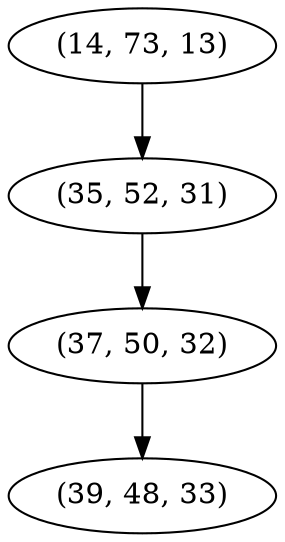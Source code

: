 digraph tree {
    "(14, 73, 13)";
    "(35, 52, 31)";
    "(37, 50, 32)";
    "(39, 48, 33)";
    "(14, 73, 13)" -> "(35, 52, 31)";
    "(35, 52, 31)" -> "(37, 50, 32)";
    "(37, 50, 32)" -> "(39, 48, 33)";
}
